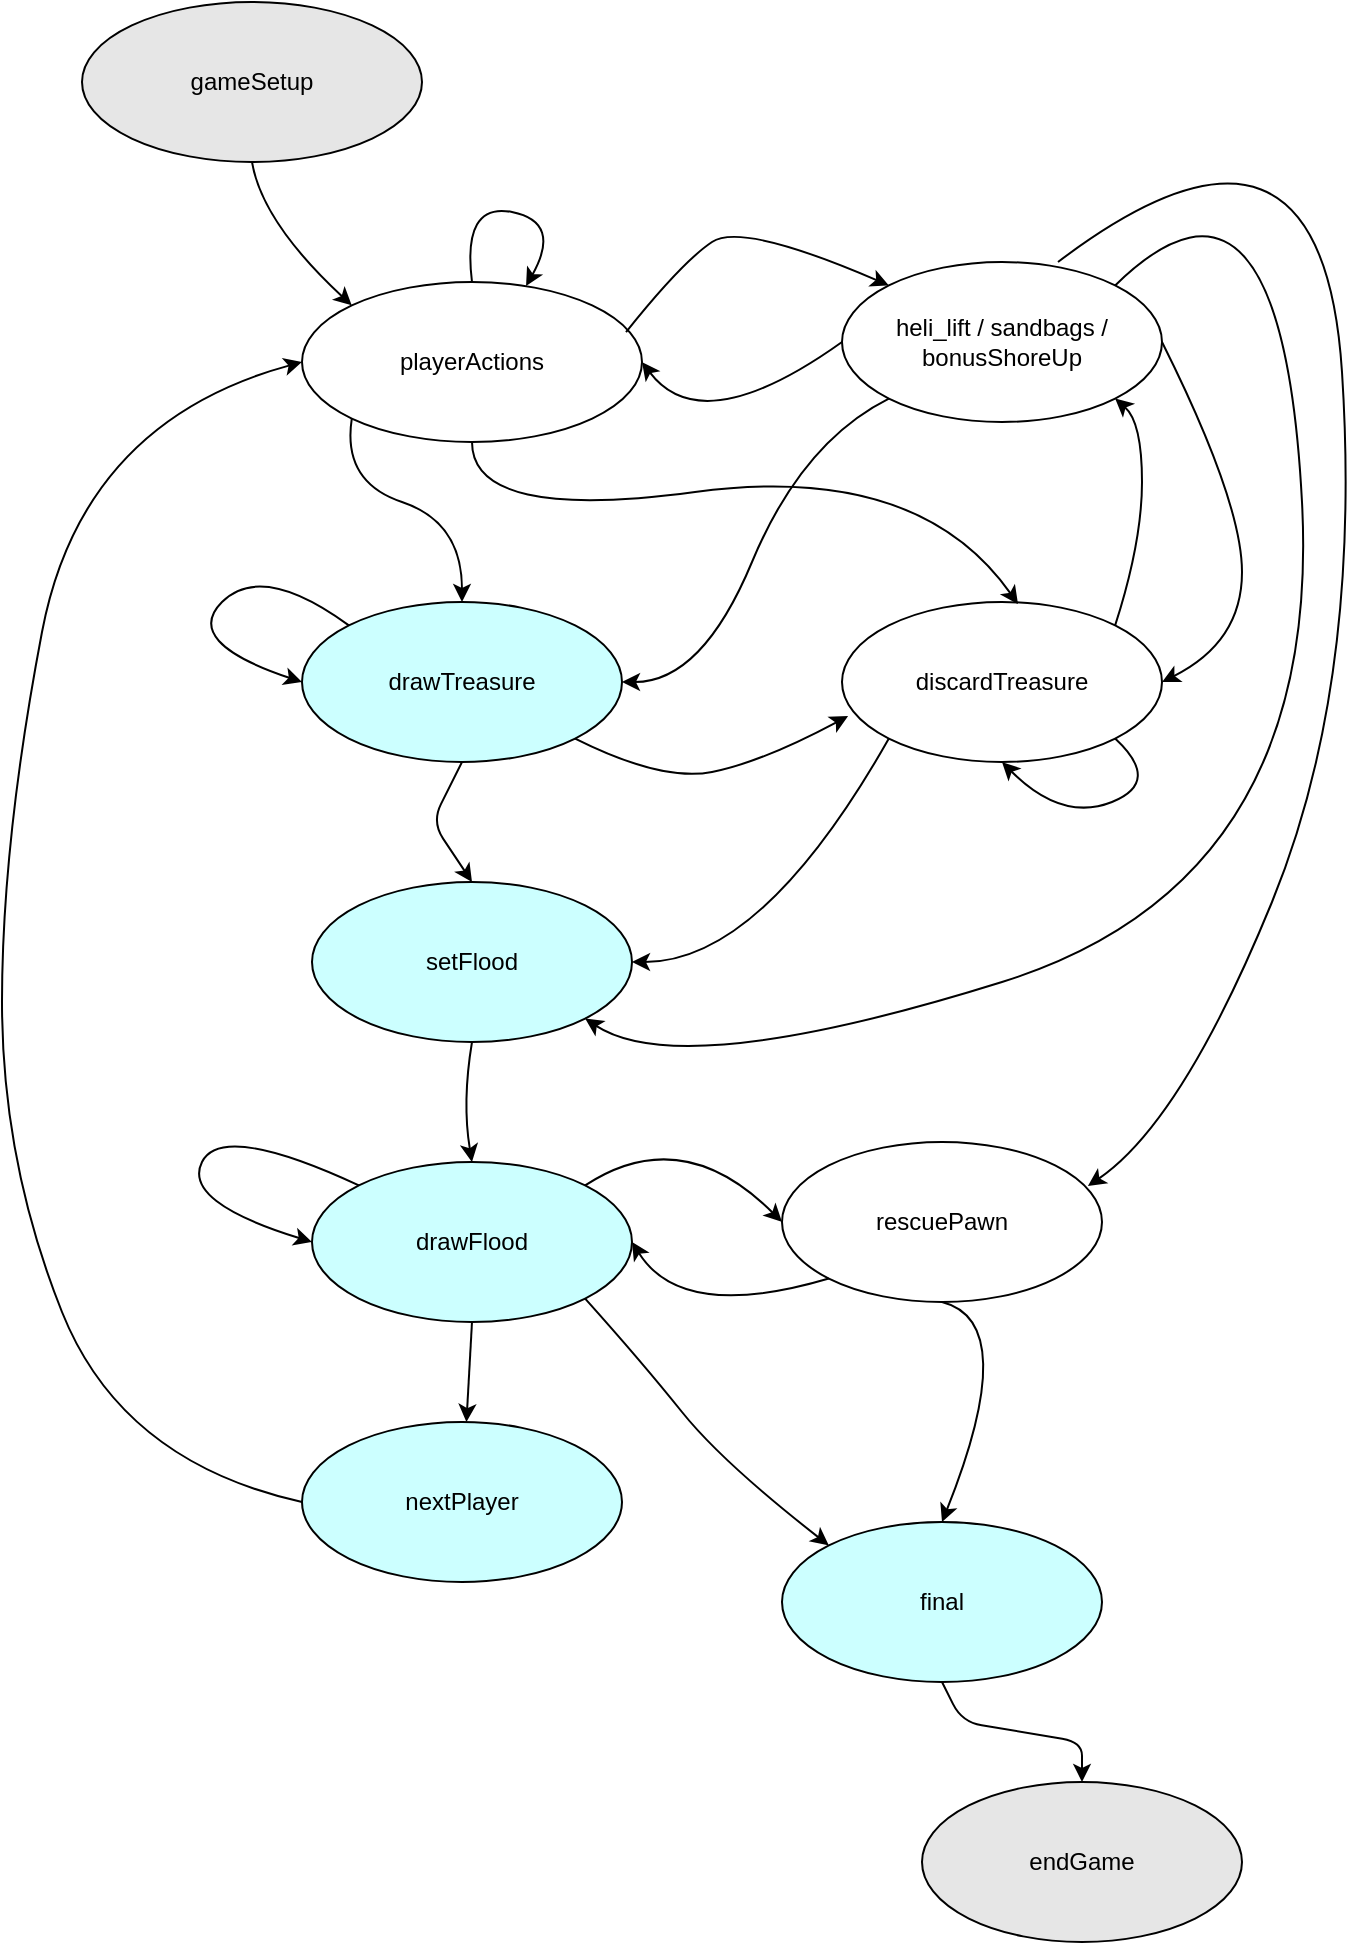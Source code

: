 <mxfile version="13.1.14" type="device"><diagram id="CL4Az-YrLRvA7QbHn4x8" name="Page-1"><mxGraphModel dx="864" dy="639" grid="1" gridSize="10" guides="1" tooltips="1" connect="1" arrows="1" fold="1" page="1" pageScale="1" pageWidth="850" pageHeight="1100" math="0" shadow="0"><root><mxCell id="0"/><mxCell id="1" parent="0"/><mxCell id="Q36eCx72qjZtu7DjXDGK-1" value="gameSetup" style="ellipse;whiteSpace=wrap;html=1;fillColor=#E6E6E6;" vertex="1" parent="1"><mxGeometry x="170" y="50" width="170" height="80" as="geometry"/></mxCell><mxCell id="Q36eCx72qjZtu7DjXDGK-2" value="playerActions" style="ellipse;whiteSpace=wrap;html=1;" vertex="1" parent="1"><mxGeometry x="280" y="190" width="170" height="80" as="geometry"/></mxCell><mxCell id="Q36eCx72qjZtu7DjXDGK-3" value="drawTreasure" style="ellipse;whiteSpace=wrap;html=1;fillColor=#CCFFFF;" vertex="1" parent="1"><mxGeometry x="280" y="350" width="160" height="80" as="geometry"/></mxCell><mxCell id="Q36eCx72qjZtu7DjXDGK-4" value="discardTreasure" style="ellipse;whiteSpace=wrap;html=1;" vertex="1" parent="1"><mxGeometry x="550" y="350" width="160" height="80" as="geometry"/></mxCell><mxCell id="Q36eCx72qjZtu7DjXDGK-5" value="setFlood" style="ellipse;whiteSpace=wrap;html=1;fillColor=#CCFFFF;" vertex="1" parent="1"><mxGeometry x="285" y="490" width="160" height="80" as="geometry"/></mxCell><mxCell id="Q36eCx72qjZtu7DjXDGK-6" value="drawFlood" style="ellipse;whiteSpace=wrap;html=1;fillColor=#CCFFFF;" vertex="1" parent="1"><mxGeometry x="285" y="630" width="160" height="80" as="geometry"/></mxCell><mxCell id="Q36eCx72qjZtu7DjXDGK-9" value="" style="endArrow=classic;html=1;exitX=0.5;exitY=1;exitDx=0;exitDy=0;entryX=0.5;entryY=0;entryDx=0;entryDy=0;" edge="1" parent="1" source="Q36eCx72qjZtu7DjXDGK-3" target="Q36eCx72qjZtu7DjXDGK-5"><mxGeometry width="50" height="50" relative="1" as="geometry"><mxPoint x="470" y="340" as="sourcePoint"/><mxPoint x="520" y="290" as="targetPoint"/><Array as="points"><mxPoint x="345" y="460"/></Array></mxGeometry></mxCell><mxCell id="Q36eCx72qjZtu7DjXDGK-12" value="nextPlayer" style="ellipse;whiteSpace=wrap;html=1;fillColor=#CCFFFF;" vertex="1" parent="1"><mxGeometry x="280" y="760" width="160" height="80" as="geometry"/></mxCell><mxCell id="Q36eCx72qjZtu7DjXDGK-13" value="" style="endArrow=classic;html=1;exitX=0.5;exitY=1;exitDx=0;exitDy=0;" edge="1" parent="1" source="Q36eCx72qjZtu7DjXDGK-6" target="Q36eCx72qjZtu7DjXDGK-12"><mxGeometry width="50" height="50" relative="1" as="geometry"><mxPoint x="470" y="660" as="sourcePoint"/><mxPoint x="520" y="610" as="targetPoint"/></mxGeometry></mxCell><mxCell id="Q36eCx72qjZtu7DjXDGK-15" value="" style="curved=1;endArrow=classic;html=1;exitX=0;exitY=0.5;exitDx=0;exitDy=0;entryX=0;entryY=0.5;entryDx=0;entryDy=0;" edge="1" parent="1" source="Q36eCx72qjZtu7DjXDGK-12" target="Q36eCx72qjZtu7DjXDGK-2"><mxGeometry width="50" height="50" relative="1" as="geometry"><mxPoint x="470" y="600" as="sourcePoint"/><mxPoint x="230" y="280" as="targetPoint"/><Array as="points"><mxPoint x="190" y="780"/><mxPoint x="130" y="630"/><mxPoint x="130" y="470"/><mxPoint x="170" y="260"/></Array></mxGeometry></mxCell><mxCell id="Q36eCx72qjZtu7DjXDGK-16" value="" style="curved=1;endArrow=classic;html=1;exitX=0;exitY=0;exitDx=0;exitDy=0;entryX=0;entryY=0.5;entryDx=0;entryDy=0;" edge="1" parent="1" source="Q36eCx72qjZtu7DjXDGK-6" target="Q36eCx72qjZtu7DjXDGK-6"><mxGeometry width="50" height="50" relative="1" as="geometry"><mxPoint x="470" y="540" as="sourcePoint"/><mxPoint x="520" y="490" as="targetPoint"/><Array as="points"><mxPoint x="240" y="610"/><mxPoint x="220" y="650"/></Array></mxGeometry></mxCell><mxCell id="Q36eCx72qjZtu7DjXDGK-17" value="" style="curved=1;endArrow=classic;html=1;exitX=0.5;exitY=0;exitDx=0;exitDy=0;entryX=0.659;entryY=0.025;entryDx=0;entryDy=0;entryPerimeter=0;" edge="1" parent="1" source="Q36eCx72qjZtu7DjXDGK-2" target="Q36eCx72qjZtu7DjXDGK-2"><mxGeometry width="50" height="50" relative="1" as="geometry"><mxPoint x="459.999" y="201.716" as="sourcePoint"/><mxPoint x="365" y="190" as="targetPoint"/><Array as="points"><mxPoint x="360" y="150"/><mxPoint x="410" y="160"/></Array></mxGeometry></mxCell><mxCell id="Q36eCx72qjZtu7DjXDGK-18" value="" style="curved=1;endArrow=classic;html=1;exitX=0;exitY=0;exitDx=0;exitDy=0;entryX=0;entryY=0.5;entryDx=0;entryDy=0;" edge="1" parent="1" source="Q36eCx72qjZtu7DjXDGK-3" target="Q36eCx72qjZtu7DjXDGK-3"><mxGeometry width="50" height="50" relative="1" as="geometry"><mxPoint x="445.004" y="331.716" as="sourcePoint"/><mxPoint x="469.9" y="360" as="targetPoint"/><Array as="points"><mxPoint x="260" y="330"/><mxPoint x="220" y="370"/></Array></mxGeometry></mxCell><mxCell id="Q36eCx72qjZtu7DjXDGK-19" value="" style="curved=1;endArrow=classic;html=1;exitX=1;exitY=1;exitDx=0;exitDy=0;entryX=0.5;entryY=1;entryDx=0;entryDy=0;" edge="1" parent="1" source="Q36eCx72qjZtu7DjXDGK-4" target="Q36eCx72qjZtu7DjXDGK-4"><mxGeometry width="50" height="50" relative="1" as="geometry"><mxPoint x="436.999" y="431.716" as="sourcePoint"/><mxPoint x="460.43" y="460" as="targetPoint"/><Array as="points"><mxPoint x="710" y="440"/><mxPoint x="660" y="460"/></Array></mxGeometry></mxCell><mxCell id="Q36eCx72qjZtu7DjXDGK-20" value="final" style="ellipse;whiteSpace=wrap;html=1;fillColor=#CCFFFF;" vertex="1" parent="1"><mxGeometry x="520" y="810" width="160" height="80" as="geometry"/></mxCell><mxCell id="Q36eCx72qjZtu7DjXDGK-21" value="endGame" style="ellipse;whiteSpace=wrap;html=1;fillColor=#E6E6E6;" vertex="1" parent="1"><mxGeometry x="590" y="940" width="160" height="80" as="geometry"/></mxCell><mxCell id="Q36eCx72qjZtu7DjXDGK-22" value="" style="endArrow=classic;html=1;exitX=0.5;exitY=1;exitDx=0;exitDy=0;entryX=0.5;entryY=0;entryDx=0;entryDy=0;" edge="1" parent="1" source="Q36eCx72qjZtu7DjXDGK-20" target="Q36eCx72qjZtu7DjXDGK-21"><mxGeometry width="50" height="50" relative="1" as="geometry"><mxPoint x="470" y="860" as="sourcePoint"/><mxPoint x="520" y="810" as="targetPoint"/><Array as="points"><mxPoint x="610" y="910"/><mxPoint x="670" y="920"/></Array></mxGeometry></mxCell><mxCell id="Q36eCx72qjZtu7DjXDGK-23" value="" style="curved=1;endArrow=classic;html=1;exitX=1;exitY=1;exitDx=0;exitDy=0;entryX=0;entryY=0;entryDx=0;entryDy=0;" edge="1" parent="1" source="Q36eCx72qjZtu7DjXDGK-6" target="Q36eCx72qjZtu7DjXDGK-20"><mxGeometry width="50" height="50" relative="1" as="geometry"><mxPoint x="470" y="730" as="sourcePoint"/><mxPoint x="520" y="680" as="targetPoint"/><Array as="points"><mxPoint x="450" y="730"/><mxPoint x="490" y="780"/></Array></mxGeometry></mxCell><mxCell id="Q36eCx72qjZtu7DjXDGK-25" value="" style="curved=1;endArrow=classic;html=1;exitX=0;exitY=1;exitDx=0;exitDy=0;entryX=1;entryY=0.5;entryDx=0;entryDy=0;" edge="1" parent="1" source="Q36eCx72qjZtu7DjXDGK-4" target="Q36eCx72qjZtu7DjXDGK-5"><mxGeometry width="50" height="50" relative="1" as="geometry"><mxPoint x="470" y="590" as="sourcePoint"/><mxPoint x="520" y="540" as="targetPoint"/><Array as="points"><mxPoint x="510" y="530"/></Array></mxGeometry></mxCell><mxCell id="Q36eCx72qjZtu7DjXDGK-26" value="rescuePawn" style="ellipse;whiteSpace=wrap;html=1;" vertex="1" parent="1"><mxGeometry x="520" y="620" width="160" height="80" as="geometry"/></mxCell><mxCell id="Q36eCx72qjZtu7DjXDGK-28" value="heli_lift / sandbags / bonusShoreUp" style="ellipse;whiteSpace=wrap;html=1;" vertex="1" parent="1"><mxGeometry x="550" y="180" width="160" height="80" as="geometry"/></mxCell><mxCell id="Q36eCx72qjZtu7DjXDGK-35" value="" style="curved=1;endArrow=classic;html=1;exitX=1;exitY=1;exitDx=0;exitDy=0;entryX=0.019;entryY=0.713;entryDx=0;entryDy=0;entryPerimeter=0;" edge="1" parent="1" source="Q36eCx72qjZtu7DjXDGK-3" target="Q36eCx72qjZtu7DjXDGK-4"><mxGeometry width="50" height="50" relative="1" as="geometry"><mxPoint x="470" y="610" as="sourcePoint"/><mxPoint x="520" y="560" as="targetPoint"/><Array as="points"><mxPoint x="460" y="440"/><mxPoint x="510" y="430"/></Array></mxGeometry></mxCell><mxCell id="Q36eCx72qjZtu7DjXDGK-39" value="" style="curved=1;endArrow=classic;html=1;exitX=0.5;exitY=1;exitDx=0;exitDy=0;entryX=0;entryY=0;entryDx=0;entryDy=0;" edge="1" parent="1" source="Q36eCx72qjZtu7DjXDGK-1" target="Q36eCx72qjZtu7DjXDGK-2"><mxGeometry width="50" height="50" relative="1" as="geometry"><mxPoint x="470" y="410" as="sourcePoint"/><mxPoint x="520" y="360" as="targetPoint"/><Array as="points"><mxPoint x="260" y="160"/></Array></mxGeometry></mxCell><mxCell id="Q36eCx72qjZtu7DjXDGK-40" value="" style="curved=1;endArrow=classic;html=1;exitX=0.953;exitY=0.313;exitDx=0;exitDy=0;entryX=0;entryY=0;entryDx=0;entryDy=0;exitPerimeter=0;" edge="1" parent="1" source="Q36eCx72qjZtu7DjXDGK-2" target="Q36eCx72qjZtu7DjXDGK-28"><mxGeometry width="50" height="50" relative="1" as="geometry"><mxPoint x="435.104" y="268.284" as="sourcePoint"/><mxPoint x="493.431" y="281.716" as="targetPoint"/><Array as="points"><mxPoint x="470" y="180"/><mxPoint x="500" y="160"/></Array></mxGeometry></mxCell><mxCell id="Q36eCx72qjZtu7DjXDGK-41" value="" style="curved=1;endArrow=classic;html=1;exitX=0;exitY=1;exitDx=0;exitDy=0;entryX=0.5;entryY=0;entryDx=0;entryDy=0;" edge="1" parent="1" source="Q36eCx72qjZtu7DjXDGK-2" target="Q36eCx72qjZtu7DjXDGK-3"><mxGeometry width="50" height="50" relative="1" as="geometry"><mxPoint x="470" y="310" as="sourcePoint"/><mxPoint x="401.165" y="278.058" as="targetPoint"/><Array as="points"><mxPoint x="300" y="290"/><mxPoint x="360" y="310"/></Array></mxGeometry></mxCell><mxCell id="Q36eCx72qjZtu7DjXDGK-42" value="" style="curved=1;endArrow=classic;html=1;exitX=0;exitY=0.5;exitDx=0;exitDy=0;entryX=1;entryY=0.5;entryDx=0;entryDy=0;" edge="1" parent="1" source="Q36eCx72qjZtu7DjXDGK-28" target="Q36eCx72qjZtu7DjXDGK-2"><mxGeometry width="50" height="50" relative="1" as="geometry"><mxPoint x="435.104" y="268.284" as="sourcePoint"/><mxPoint x="493.431" y="281.716" as="targetPoint"/><Array as="points"><mxPoint x="480" y="270"/></Array></mxGeometry></mxCell><mxCell id="Q36eCx72qjZtu7DjXDGK-43" value="" style="curved=1;endArrow=classic;html=1;exitX=0;exitY=1;exitDx=0;exitDy=0;entryX=1;entryY=0.5;entryDx=0;entryDy=0;" edge="1" parent="1" source="Q36eCx72qjZtu7DjXDGK-28" target="Q36eCx72qjZtu7DjXDGK-3"><mxGeometry width="50" height="50" relative="1" as="geometry"><mxPoint x="470" y="410" as="sourcePoint"/><mxPoint x="520" y="360" as="targetPoint"/><Array as="points"><mxPoint x="530" y="270"/><mxPoint x="480" y="390"/></Array></mxGeometry></mxCell><mxCell id="Q36eCx72qjZtu7DjXDGK-44" value="" style="curved=1;endArrow=classic;html=1;exitX=1;exitY=0;exitDx=0;exitDy=0;entryX=1;entryY=1;entryDx=0;entryDy=0;" edge="1" parent="1" source="Q36eCx72qjZtu7DjXDGK-4" target="Q36eCx72qjZtu7DjXDGK-28"><mxGeometry width="50" height="50" relative="1" as="geometry"><mxPoint x="431.569" y="418.284" as="sourcePoint"/><mxPoint x="720" y="330" as="targetPoint"/><Array as="points"><mxPoint x="700" y="320"/><mxPoint x="700" y="260"/></Array></mxGeometry></mxCell><mxCell id="Q36eCx72qjZtu7DjXDGK-45" value="" style="curved=1;endArrow=classic;html=1;entryX=1;entryY=0.5;entryDx=0;entryDy=0;exitX=1;exitY=0.5;exitDx=0;exitDy=0;" edge="1" parent="1" source="Q36eCx72qjZtu7DjXDGK-28" target="Q36eCx72qjZtu7DjXDGK-4"><mxGeometry width="50" height="50" relative="1" as="geometry"><mxPoint x="750" y="290" as="sourcePoint"/><mxPoint x="455" y="390" as="targetPoint"/><Array as="points"><mxPoint x="750" y="300"/><mxPoint x="750" y="370"/></Array></mxGeometry></mxCell><mxCell id="Q36eCx72qjZtu7DjXDGK-46" value="" style="curved=1;endArrow=classic;html=1;exitX=0.5;exitY=1;exitDx=0;exitDy=0;entryX=0.5;entryY=0;entryDx=0;entryDy=0;" edge="1" parent="1" source="Q36eCx72qjZtu7DjXDGK-5" target="Q36eCx72qjZtu7DjXDGK-6"><mxGeometry width="50" height="50" relative="1" as="geometry"><mxPoint x="463.431" y="518.284" as="sourcePoint"/><mxPoint x="420" y="550" as="targetPoint"/><Array as="points"><mxPoint x="360" y="600"/></Array></mxGeometry></mxCell><mxCell id="Q36eCx72qjZtu7DjXDGK-47" value="" style="curved=1;endArrow=classic;html=1;entryX=1;entryY=1;entryDx=0;entryDy=0;exitX=1;exitY=0;exitDx=0;exitDy=0;" edge="1" parent="1" source="Q36eCx72qjZtu7DjXDGK-28" target="Q36eCx72qjZtu7DjXDGK-5"><mxGeometry width="50" height="50" relative="1" as="geometry"><mxPoint x="690" y="260" as="sourcePoint"/><mxPoint x="620" y="510" as="targetPoint"/><Array as="points"><mxPoint x="770" y="110"/><mxPoint x="790" y="490"/><mxPoint x="470" y="590"/></Array></mxGeometry></mxCell><mxCell id="Q36eCx72qjZtu7DjXDGK-48" value="" style="curved=1;endArrow=classic;html=1;exitX=0.5;exitY=1;exitDx=0;exitDy=0;entryX=0.5;entryY=0;entryDx=0;entryDy=0;" edge="1" parent="1" source="Q36eCx72qjZtu7DjXDGK-26" target="Q36eCx72qjZtu7DjXDGK-20"><mxGeometry width="50" height="50" relative="1" as="geometry"><mxPoint x="483.431" y="538.284" as="sourcePoint"/><mxPoint x="420" y="550" as="targetPoint"/><Array as="points"><mxPoint x="640" y="710"/></Array></mxGeometry></mxCell><mxCell id="Q36eCx72qjZtu7DjXDGK-49" value="" style="curved=1;endArrow=classic;html=1;entryX=0;entryY=0.5;entryDx=0;entryDy=0;exitX=1;exitY=0;exitDx=0;exitDy=0;" edge="1" parent="1" source="Q36eCx72qjZtu7DjXDGK-6" target="Q36eCx72qjZtu7DjXDGK-26"><mxGeometry width="50" height="50" relative="1" as="geometry"><mxPoint x="440" y="620" as="sourcePoint"/><mxPoint x="670" y="790" as="targetPoint"/><Array as="points"><mxPoint x="470" y="610"/></Array></mxGeometry></mxCell><mxCell id="Q36eCx72qjZtu7DjXDGK-53" value="" style="curved=1;endArrow=classic;html=1;exitX=0.5;exitY=1;exitDx=0;exitDy=0;entryX=0.55;entryY=0.013;entryDx=0;entryDy=0;entryPerimeter=0;" edge="1" parent="1" source="Q36eCx72qjZtu7DjXDGK-2" target="Q36eCx72qjZtu7DjXDGK-4"><mxGeometry width="50" height="50" relative="1" as="geometry"><mxPoint x="314.896" y="268.284" as="sourcePoint"/><mxPoint x="310" y="350" as="targetPoint"/><Array as="points"><mxPoint x="365" y="310"/><mxPoint x="588" y="280"/></Array></mxGeometry></mxCell><mxCell id="Q36eCx72qjZtu7DjXDGK-54" value="" style="curved=1;endArrow=classic;html=1;entryX=1;entryY=0.5;entryDx=0;entryDy=0;exitX=0;exitY=1;exitDx=0;exitDy=0;" edge="1" parent="1" source="Q36eCx72qjZtu7DjXDGK-26" target="Q36eCx72qjZtu7DjXDGK-6"><mxGeometry width="50" height="50" relative="1" as="geometry"><mxPoint x="406.569" y="651.716" as="sourcePoint"/><mxPoint x="530" y="670" as="targetPoint"/><Array as="points"><mxPoint x="470" y="710"/></Array></mxGeometry></mxCell><mxCell id="Q36eCx72qjZtu7DjXDGK-55" value="" style="curved=1;endArrow=classic;html=1;exitX=0.675;exitY=0;exitDx=0;exitDy=0;exitPerimeter=0;entryX=0.956;entryY=0.275;entryDx=0;entryDy=0;entryPerimeter=0;" edge="1" parent="1" source="Q36eCx72qjZtu7DjXDGK-28" target="Q36eCx72qjZtu7DjXDGK-26"><mxGeometry width="50" height="50" relative="1" as="geometry"><mxPoint x="696.569" y="201.716" as="sourcePoint"/><mxPoint x="660" y="610" as="targetPoint"/><Array as="points"><mxPoint x="790" y="80"/><mxPoint x="810" y="390"/><mxPoint x="720" y="610"/></Array></mxGeometry></mxCell></root></mxGraphModel></diagram></mxfile>